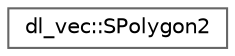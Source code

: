 digraph "クラス階層図"
{
 // LATEX_PDF_SIZE
  bgcolor="transparent";
  edge [fontname=Helvetica,fontsize=10,labelfontname=Helvetica,labelfontsize=10];
  node [fontname=Helvetica,fontsize=10,shape=box,height=0.2,width=0.4];
  rankdir="LR";
  Node0 [id="Node000000",label="dl_vec::SPolygon2",height=0.2,width=0.4,color="grey40", fillcolor="white", style="filled",URL="$structdl__vec_1_1_s_polygon2.html",tooltip="2次元の多角形を表す構造体"];
}

